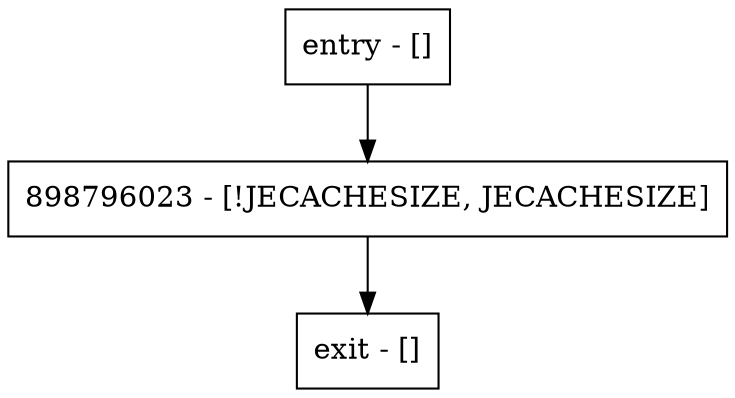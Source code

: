 digraph <init> {
node [shape=record];
entry [label="entry - []"];
exit [label="exit - []"];
898796023 [label="898796023 - [!JECACHESIZE, JECACHESIZE]"];
entry;
exit;
entry -> 898796023;
898796023 -> exit;
}
